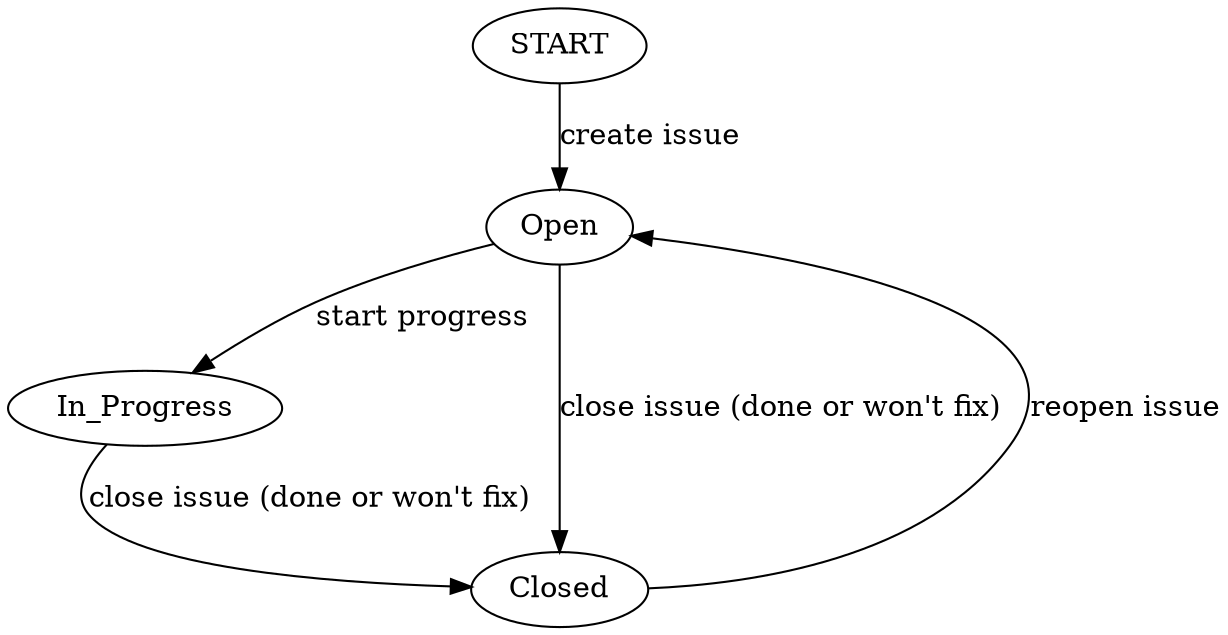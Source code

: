 digraph {
    START
    Open
    In_Progress
    Closed 
 
    START -> Open [label="create issue"]

    Open -> In_Progress [label="start progress"]
    Open -> Closed [label="close issue (done or won't fix)"]

    In_Progress -> Closed [label="close issue (done or won't fix)"]

    Closed -> Open [label="reopen issue"]

}
